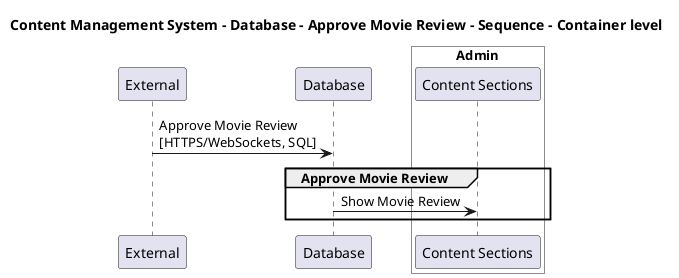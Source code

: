 @startuml

title Content Management System - Database - Approve Movie Review - Sequence - Container level

participant "External" as C4InterFlow.SoftwareSystems.ExternalSystem
participant "Database" as ContentManagementSystem.SoftwareSystems.Database

box "Admin" #White
    participant "Content Sections" as ContentManagementSystem.SoftwareSystems.Admin.Containers.ContentSections
end box


C4InterFlow.SoftwareSystems.ExternalSystem -> ContentManagementSystem.SoftwareSystems.Database : Approve Movie Review\n[HTTPS/WebSockets, SQL]
group Approve Movie Review
ContentManagementSystem.SoftwareSystems.Database -> ContentManagementSystem.SoftwareSystems.Admin.Containers.ContentSections : Show Movie Review
end


@enduml
